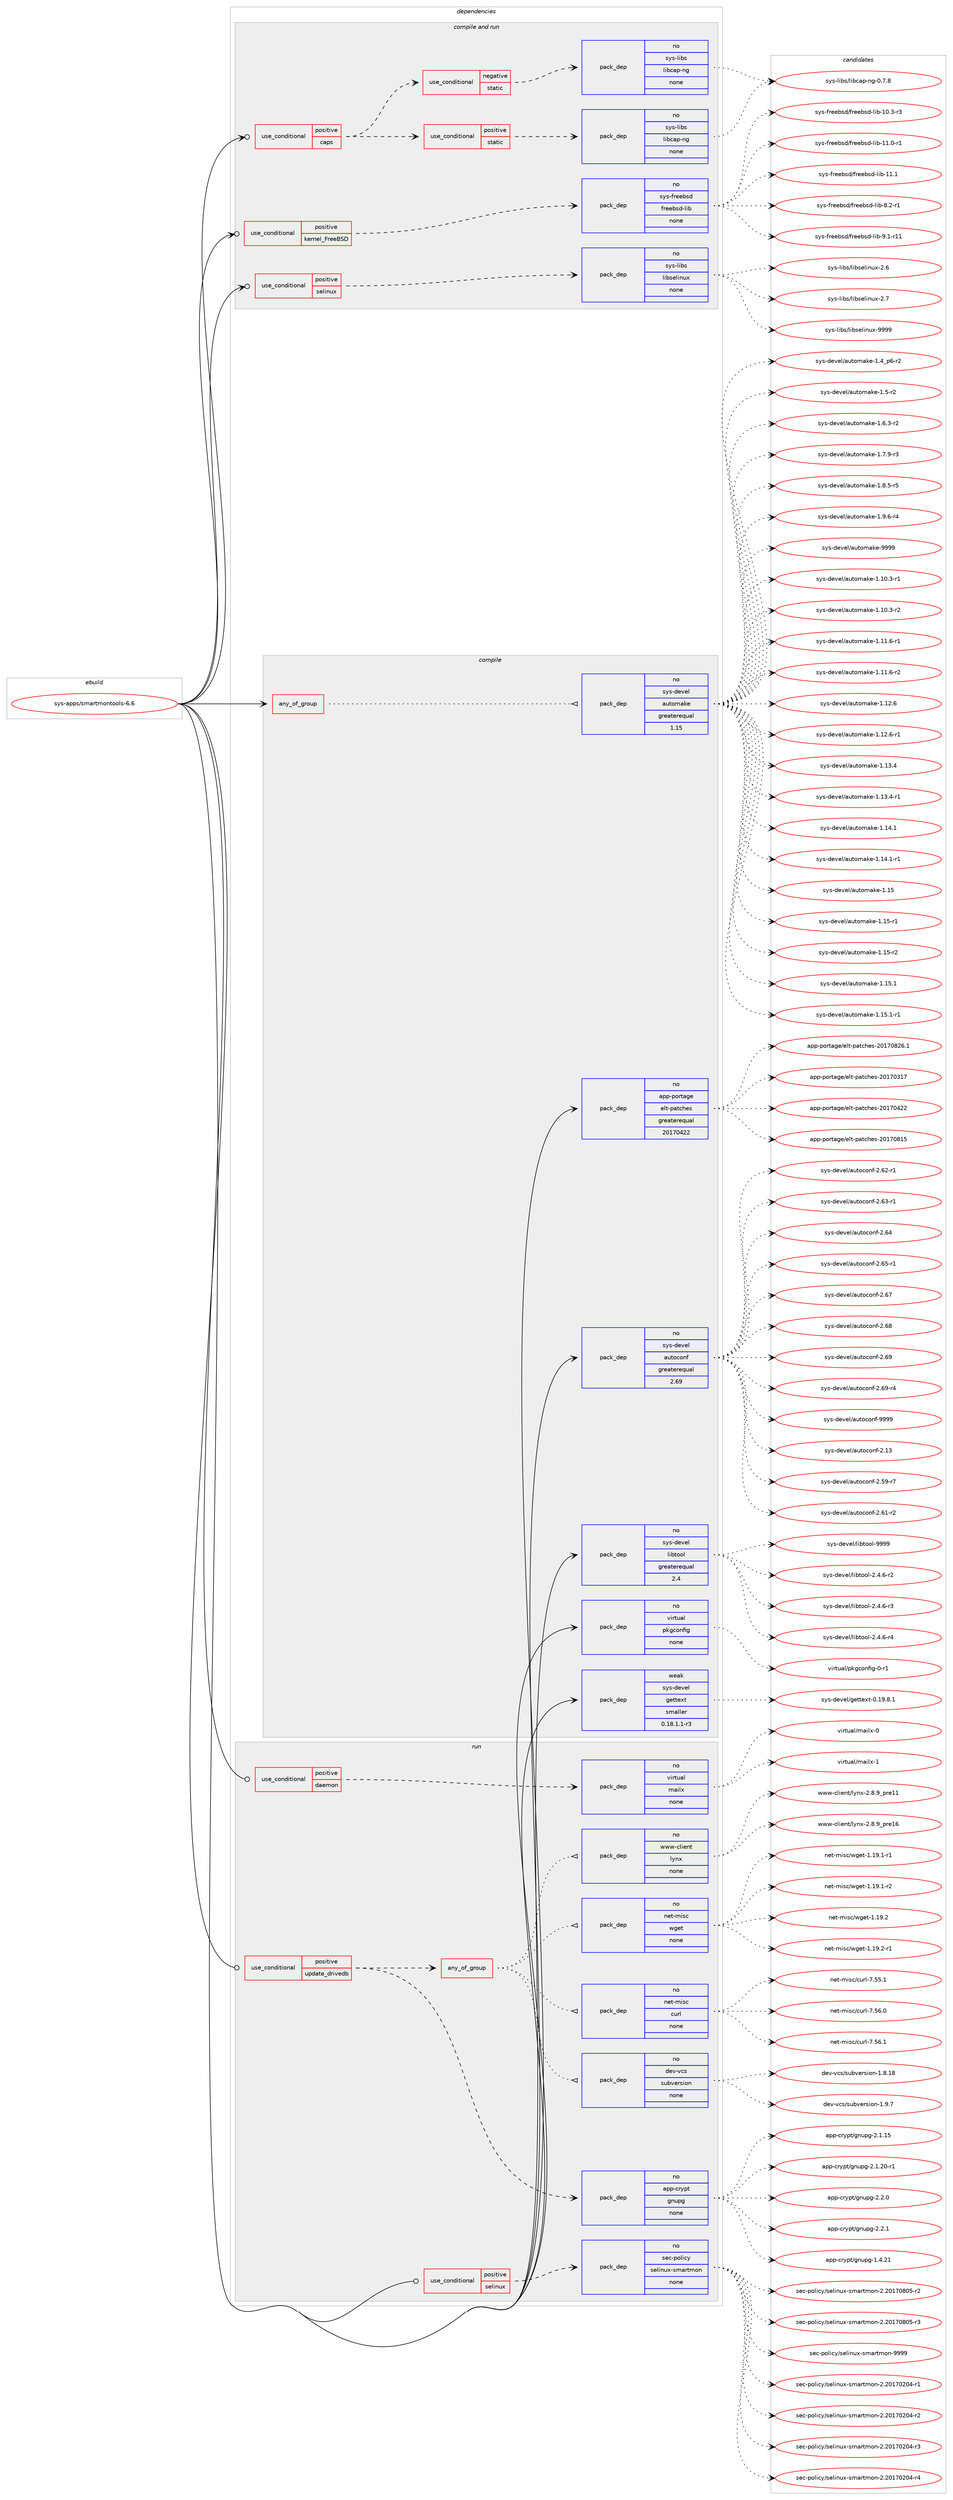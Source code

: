 digraph prolog {

# *************
# Graph options
# *************

newrank=true;
concentrate=true;
compound=true;
graph [rankdir=LR,fontname=Helvetica,fontsize=10,ranksep=1.5];#, ranksep=2.5, nodesep=0.2];
edge  [arrowhead=vee];
node  [fontname=Helvetica,fontsize=10];

# **********
# The ebuild
# **********

subgraph cluster_leftcol {
color=gray;
rank=same;
label=<<i>ebuild</i>>;
id [label="sys-apps/smartmontools-6.6", color=red, width=4, href="../sys-apps/smartmontools-6.6.svg"];
}

# ****************
# The dependencies
# ****************

subgraph cluster_midcol {
color=gray;
label=<<i>dependencies</i>>;
subgraph cluster_compile {
fillcolor="#eeeeee";
style=filled;
label=<<i>compile</i>>;
subgraph any7900 {
dependency472733 [label=<<TABLE BORDER="0" CELLBORDER="1" CELLSPACING="0" CELLPADDING="4"><TR><TD CELLPADDING="10">any_of_group</TD></TR></TABLE>>, shape=none, color=red];subgraph pack350611 {
dependency472734 [label=<<TABLE BORDER="0" CELLBORDER="1" CELLSPACING="0" CELLPADDING="4" WIDTH="220"><TR><TD ROWSPAN="6" CELLPADDING="30">pack_dep</TD></TR><TR><TD WIDTH="110">no</TD></TR><TR><TD>sys-devel</TD></TR><TR><TD>automake</TD></TR><TR><TD>greaterequal</TD></TR><TR><TD>1.15</TD></TR></TABLE>>, shape=none, color=blue];
}
dependency472733:e -> dependency472734:w [weight=20,style="dotted",arrowhead="oinv"];
}
id:e -> dependency472733:w [weight=20,style="solid",arrowhead="vee"];
subgraph pack350612 {
dependency472735 [label=<<TABLE BORDER="0" CELLBORDER="1" CELLSPACING="0" CELLPADDING="4" WIDTH="220"><TR><TD ROWSPAN="6" CELLPADDING="30">pack_dep</TD></TR><TR><TD WIDTH="110">no</TD></TR><TR><TD>app-portage</TD></TR><TR><TD>elt-patches</TD></TR><TR><TD>greaterequal</TD></TR><TR><TD>20170422</TD></TR></TABLE>>, shape=none, color=blue];
}
id:e -> dependency472735:w [weight=20,style="solid",arrowhead="vee"];
subgraph pack350613 {
dependency472736 [label=<<TABLE BORDER="0" CELLBORDER="1" CELLSPACING="0" CELLPADDING="4" WIDTH="220"><TR><TD ROWSPAN="6" CELLPADDING="30">pack_dep</TD></TR><TR><TD WIDTH="110">no</TD></TR><TR><TD>sys-devel</TD></TR><TR><TD>autoconf</TD></TR><TR><TD>greaterequal</TD></TR><TR><TD>2.69</TD></TR></TABLE>>, shape=none, color=blue];
}
id:e -> dependency472736:w [weight=20,style="solid",arrowhead="vee"];
subgraph pack350614 {
dependency472737 [label=<<TABLE BORDER="0" CELLBORDER="1" CELLSPACING="0" CELLPADDING="4" WIDTH="220"><TR><TD ROWSPAN="6" CELLPADDING="30">pack_dep</TD></TR><TR><TD WIDTH="110">no</TD></TR><TR><TD>sys-devel</TD></TR><TR><TD>libtool</TD></TR><TR><TD>greaterequal</TD></TR><TR><TD>2.4</TD></TR></TABLE>>, shape=none, color=blue];
}
id:e -> dependency472737:w [weight=20,style="solid",arrowhead="vee"];
subgraph pack350615 {
dependency472738 [label=<<TABLE BORDER="0" CELLBORDER="1" CELLSPACING="0" CELLPADDING="4" WIDTH="220"><TR><TD ROWSPAN="6" CELLPADDING="30">pack_dep</TD></TR><TR><TD WIDTH="110">no</TD></TR><TR><TD>virtual</TD></TR><TR><TD>pkgconfig</TD></TR><TR><TD>none</TD></TR><TR><TD></TD></TR></TABLE>>, shape=none, color=blue];
}
id:e -> dependency472738:w [weight=20,style="solid",arrowhead="vee"];
subgraph pack350616 {
dependency472739 [label=<<TABLE BORDER="0" CELLBORDER="1" CELLSPACING="0" CELLPADDING="4" WIDTH="220"><TR><TD ROWSPAN="6" CELLPADDING="30">pack_dep</TD></TR><TR><TD WIDTH="110">weak</TD></TR><TR><TD>sys-devel</TD></TR><TR><TD>gettext</TD></TR><TR><TD>smaller</TD></TR><TR><TD>0.18.1.1-r3</TD></TR></TABLE>>, shape=none, color=blue];
}
id:e -> dependency472739:w [weight=20,style="solid",arrowhead="vee"];
}
subgraph cluster_compileandrun {
fillcolor="#eeeeee";
style=filled;
label=<<i>compile and run</i>>;
subgraph cond113967 {
dependency472740 [label=<<TABLE BORDER="0" CELLBORDER="1" CELLSPACING="0" CELLPADDING="4"><TR><TD ROWSPAN="3" CELLPADDING="10">use_conditional</TD></TR><TR><TD>positive</TD></TR><TR><TD>caps</TD></TR></TABLE>>, shape=none, color=red];
subgraph cond113968 {
dependency472741 [label=<<TABLE BORDER="0" CELLBORDER="1" CELLSPACING="0" CELLPADDING="4"><TR><TD ROWSPAN="3" CELLPADDING="10">use_conditional</TD></TR><TR><TD>positive</TD></TR><TR><TD>static</TD></TR></TABLE>>, shape=none, color=red];
subgraph pack350617 {
dependency472742 [label=<<TABLE BORDER="0" CELLBORDER="1" CELLSPACING="0" CELLPADDING="4" WIDTH="220"><TR><TD ROWSPAN="6" CELLPADDING="30">pack_dep</TD></TR><TR><TD WIDTH="110">no</TD></TR><TR><TD>sys-libs</TD></TR><TR><TD>libcap-ng</TD></TR><TR><TD>none</TD></TR><TR><TD></TD></TR></TABLE>>, shape=none, color=blue];
}
dependency472741:e -> dependency472742:w [weight=20,style="dashed",arrowhead="vee"];
}
dependency472740:e -> dependency472741:w [weight=20,style="dashed",arrowhead="vee"];
subgraph cond113969 {
dependency472743 [label=<<TABLE BORDER="0" CELLBORDER="1" CELLSPACING="0" CELLPADDING="4"><TR><TD ROWSPAN="3" CELLPADDING="10">use_conditional</TD></TR><TR><TD>negative</TD></TR><TR><TD>static</TD></TR></TABLE>>, shape=none, color=red];
subgraph pack350618 {
dependency472744 [label=<<TABLE BORDER="0" CELLBORDER="1" CELLSPACING="0" CELLPADDING="4" WIDTH="220"><TR><TD ROWSPAN="6" CELLPADDING="30">pack_dep</TD></TR><TR><TD WIDTH="110">no</TD></TR><TR><TD>sys-libs</TD></TR><TR><TD>libcap-ng</TD></TR><TR><TD>none</TD></TR><TR><TD></TD></TR></TABLE>>, shape=none, color=blue];
}
dependency472743:e -> dependency472744:w [weight=20,style="dashed",arrowhead="vee"];
}
dependency472740:e -> dependency472743:w [weight=20,style="dashed",arrowhead="vee"];
}
id:e -> dependency472740:w [weight=20,style="solid",arrowhead="odotvee"];
subgraph cond113970 {
dependency472745 [label=<<TABLE BORDER="0" CELLBORDER="1" CELLSPACING="0" CELLPADDING="4"><TR><TD ROWSPAN="3" CELLPADDING="10">use_conditional</TD></TR><TR><TD>positive</TD></TR><TR><TD>kernel_FreeBSD</TD></TR></TABLE>>, shape=none, color=red];
subgraph pack350619 {
dependency472746 [label=<<TABLE BORDER="0" CELLBORDER="1" CELLSPACING="0" CELLPADDING="4" WIDTH="220"><TR><TD ROWSPAN="6" CELLPADDING="30">pack_dep</TD></TR><TR><TD WIDTH="110">no</TD></TR><TR><TD>sys-freebsd</TD></TR><TR><TD>freebsd-lib</TD></TR><TR><TD>none</TD></TR><TR><TD></TD></TR></TABLE>>, shape=none, color=blue];
}
dependency472745:e -> dependency472746:w [weight=20,style="dashed",arrowhead="vee"];
}
id:e -> dependency472745:w [weight=20,style="solid",arrowhead="odotvee"];
subgraph cond113971 {
dependency472747 [label=<<TABLE BORDER="0" CELLBORDER="1" CELLSPACING="0" CELLPADDING="4"><TR><TD ROWSPAN="3" CELLPADDING="10">use_conditional</TD></TR><TR><TD>positive</TD></TR><TR><TD>selinux</TD></TR></TABLE>>, shape=none, color=red];
subgraph pack350620 {
dependency472748 [label=<<TABLE BORDER="0" CELLBORDER="1" CELLSPACING="0" CELLPADDING="4" WIDTH="220"><TR><TD ROWSPAN="6" CELLPADDING="30">pack_dep</TD></TR><TR><TD WIDTH="110">no</TD></TR><TR><TD>sys-libs</TD></TR><TR><TD>libselinux</TD></TR><TR><TD>none</TD></TR><TR><TD></TD></TR></TABLE>>, shape=none, color=blue];
}
dependency472747:e -> dependency472748:w [weight=20,style="dashed",arrowhead="vee"];
}
id:e -> dependency472747:w [weight=20,style="solid",arrowhead="odotvee"];
}
subgraph cluster_run {
fillcolor="#eeeeee";
style=filled;
label=<<i>run</i>>;
subgraph cond113972 {
dependency472749 [label=<<TABLE BORDER="0" CELLBORDER="1" CELLSPACING="0" CELLPADDING="4"><TR><TD ROWSPAN="3" CELLPADDING="10">use_conditional</TD></TR><TR><TD>positive</TD></TR><TR><TD>daemon</TD></TR></TABLE>>, shape=none, color=red];
subgraph pack350621 {
dependency472750 [label=<<TABLE BORDER="0" CELLBORDER="1" CELLSPACING="0" CELLPADDING="4" WIDTH="220"><TR><TD ROWSPAN="6" CELLPADDING="30">pack_dep</TD></TR><TR><TD WIDTH="110">no</TD></TR><TR><TD>virtual</TD></TR><TR><TD>mailx</TD></TR><TR><TD>none</TD></TR><TR><TD></TD></TR></TABLE>>, shape=none, color=blue];
}
dependency472749:e -> dependency472750:w [weight=20,style="dashed",arrowhead="vee"];
}
id:e -> dependency472749:w [weight=20,style="solid",arrowhead="odot"];
subgraph cond113973 {
dependency472751 [label=<<TABLE BORDER="0" CELLBORDER="1" CELLSPACING="0" CELLPADDING="4"><TR><TD ROWSPAN="3" CELLPADDING="10">use_conditional</TD></TR><TR><TD>positive</TD></TR><TR><TD>selinux</TD></TR></TABLE>>, shape=none, color=red];
subgraph pack350622 {
dependency472752 [label=<<TABLE BORDER="0" CELLBORDER="1" CELLSPACING="0" CELLPADDING="4" WIDTH="220"><TR><TD ROWSPAN="6" CELLPADDING="30">pack_dep</TD></TR><TR><TD WIDTH="110">no</TD></TR><TR><TD>sec-policy</TD></TR><TR><TD>selinux-smartmon</TD></TR><TR><TD>none</TD></TR><TR><TD></TD></TR></TABLE>>, shape=none, color=blue];
}
dependency472751:e -> dependency472752:w [weight=20,style="dashed",arrowhead="vee"];
}
id:e -> dependency472751:w [weight=20,style="solid",arrowhead="odot"];
subgraph cond113974 {
dependency472753 [label=<<TABLE BORDER="0" CELLBORDER="1" CELLSPACING="0" CELLPADDING="4"><TR><TD ROWSPAN="3" CELLPADDING="10">use_conditional</TD></TR><TR><TD>positive</TD></TR><TR><TD>update_drivedb</TD></TR></TABLE>>, shape=none, color=red];
subgraph pack350623 {
dependency472754 [label=<<TABLE BORDER="0" CELLBORDER="1" CELLSPACING="0" CELLPADDING="4" WIDTH="220"><TR><TD ROWSPAN="6" CELLPADDING="30">pack_dep</TD></TR><TR><TD WIDTH="110">no</TD></TR><TR><TD>app-crypt</TD></TR><TR><TD>gnupg</TD></TR><TR><TD>none</TD></TR><TR><TD></TD></TR></TABLE>>, shape=none, color=blue];
}
dependency472753:e -> dependency472754:w [weight=20,style="dashed",arrowhead="vee"];
subgraph any7901 {
dependency472755 [label=<<TABLE BORDER="0" CELLBORDER="1" CELLSPACING="0" CELLPADDING="4"><TR><TD CELLPADDING="10">any_of_group</TD></TR></TABLE>>, shape=none, color=red];subgraph pack350624 {
dependency472756 [label=<<TABLE BORDER="0" CELLBORDER="1" CELLSPACING="0" CELLPADDING="4" WIDTH="220"><TR><TD ROWSPAN="6" CELLPADDING="30">pack_dep</TD></TR><TR><TD WIDTH="110">no</TD></TR><TR><TD>net-misc</TD></TR><TR><TD>curl</TD></TR><TR><TD>none</TD></TR><TR><TD></TD></TR></TABLE>>, shape=none, color=blue];
}
dependency472755:e -> dependency472756:w [weight=20,style="dotted",arrowhead="oinv"];
subgraph pack350625 {
dependency472757 [label=<<TABLE BORDER="0" CELLBORDER="1" CELLSPACING="0" CELLPADDING="4" WIDTH="220"><TR><TD ROWSPAN="6" CELLPADDING="30">pack_dep</TD></TR><TR><TD WIDTH="110">no</TD></TR><TR><TD>net-misc</TD></TR><TR><TD>wget</TD></TR><TR><TD>none</TD></TR><TR><TD></TD></TR></TABLE>>, shape=none, color=blue];
}
dependency472755:e -> dependency472757:w [weight=20,style="dotted",arrowhead="oinv"];
subgraph pack350626 {
dependency472758 [label=<<TABLE BORDER="0" CELLBORDER="1" CELLSPACING="0" CELLPADDING="4" WIDTH="220"><TR><TD ROWSPAN="6" CELLPADDING="30">pack_dep</TD></TR><TR><TD WIDTH="110">no</TD></TR><TR><TD>www-client</TD></TR><TR><TD>lynx</TD></TR><TR><TD>none</TD></TR><TR><TD></TD></TR></TABLE>>, shape=none, color=blue];
}
dependency472755:e -> dependency472758:w [weight=20,style="dotted",arrowhead="oinv"];
subgraph pack350627 {
dependency472759 [label=<<TABLE BORDER="0" CELLBORDER="1" CELLSPACING="0" CELLPADDING="4" WIDTH="220"><TR><TD ROWSPAN="6" CELLPADDING="30">pack_dep</TD></TR><TR><TD WIDTH="110">no</TD></TR><TR><TD>dev-vcs</TD></TR><TR><TD>subversion</TD></TR><TR><TD>none</TD></TR><TR><TD></TD></TR></TABLE>>, shape=none, color=blue];
}
dependency472755:e -> dependency472759:w [weight=20,style="dotted",arrowhead="oinv"];
}
dependency472753:e -> dependency472755:w [weight=20,style="dashed",arrowhead="vee"];
}
id:e -> dependency472753:w [weight=20,style="solid",arrowhead="odot"];
}
}

# **************
# The candidates
# **************

subgraph cluster_choices {
rank=same;
color=gray;
label=<<i>candidates</i>>;

subgraph choice350611 {
color=black;
nodesep=1;
choice11512111545100101118101108479711711611110997107101454946494846514511449 [label="sys-devel/automake-1.10.3-r1", color=red, width=4,href="../sys-devel/automake-1.10.3-r1.svg"];
choice11512111545100101118101108479711711611110997107101454946494846514511450 [label="sys-devel/automake-1.10.3-r2", color=red, width=4,href="../sys-devel/automake-1.10.3-r2.svg"];
choice11512111545100101118101108479711711611110997107101454946494946544511449 [label="sys-devel/automake-1.11.6-r1", color=red, width=4,href="../sys-devel/automake-1.11.6-r1.svg"];
choice11512111545100101118101108479711711611110997107101454946494946544511450 [label="sys-devel/automake-1.11.6-r2", color=red, width=4,href="../sys-devel/automake-1.11.6-r2.svg"];
choice1151211154510010111810110847971171161111099710710145494649504654 [label="sys-devel/automake-1.12.6", color=red, width=4,href="../sys-devel/automake-1.12.6.svg"];
choice11512111545100101118101108479711711611110997107101454946495046544511449 [label="sys-devel/automake-1.12.6-r1", color=red, width=4,href="../sys-devel/automake-1.12.6-r1.svg"];
choice1151211154510010111810110847971171161111099710710145494649514652 [label="sys-devel/automake-1.13.4", color=red, width=4,href="../sys-devel/automake-1.13.4.svg"];
choice11512111545100101118101108479711711611110997107101454946495146524511449 [label="sys-devel/automake-1.13.4-r1", color=red, width=4,href="../sys-devel/automake-1.13.4-r1.svg"];
choice1151211154510010111810110847971171161111099710710145494649524649 [label="sys-devel/automake-1.14.1", color=red, width=4,href="../sys-devel/automake-1.14.1.svg"];
choice11512111545100101118101108479711711611110997107101454946495246494511449 [label="sys-devel/automake-1.14.1-r1", color=red, width=4,href="../sys-devel/automake-1.14.1-r1.svg"];
choice115121115451001011181011084797117116111109971071014549464953 [label="sys-devel/automake-1.15", color=red, width=4,href="../sys-devel/automake-1.15.svg"];
choice1151211154510010111810110847971171161111099710710145494649534511449 [label="sys-devel/automake-1.15-r1", color=red, width=4,href="../sys-devel/automake-1.15-r1.svg"];
choice1151211154510010111810110847971171161111099710710145494649534511450 [label="sys-devel/automake-1.15-r2", color=red, width=4,href="../sys-devel/automake-1.15-r2.svg"];
choice1151211154510010111810110847971171161111099710710145494649534649 [label="sys-devel/automake-1.15.1", color=red, width=4,href="../sys-devel/automake-1.15.1.svg"];
choice11512111545100101118101108479711711611110997107101454946495346494511449 [label="sys-devel/automake-1.15.1-r1", color=red, width=4,href="../sys-devel/automake-1.15.1-r1.svg"];
choice115121115451001011181011084797117116111109971071014549465295112544511450 [label="sys-devel/automake-1.4_p6-r2", color=red, width=4,href="../sys-devel/automake-1.4_p6-r2.svg"];
choice11512111545100101118101108479711711611110997107101454946534511450 [label="sys-devel/automake-1.5-r2", color=red, width=4,href="../sys-devel/automake-1.5-r2.svg"];
choice115121115451001011181011084797117116111109971071014549465446514511450 [label="sys-devel/automake-1.6.3-r2", color=red, width=4,href="../sys-devel/automake-1.6.3-r2.svg"];
choice115121115451001011181011084797117116111109971071014549465546574511451 [label="sys-devel/automake-1.7.9-r3", color=red, width=4,href="../sys-devel/automake-1.7.9-r3.svg"];
choice115121115451001011181011084797117116111109971071014549465646534511453 [label="sys-devel/automake-1.8.5-r5", color=red, width=4,href="../sys-devel/automake-1.8.5-r5.svg"];
choice115121115451001011181011084797117116111109971071014549465746544511452 [label="sys-devel/automake-1.9.6-r4", color=red, width=4,href="../sys-devel/automake-1.9.6-r4.svg"];
choice115121115451001011181011084797117116111109971071014557575757 [label="sys-devel/automake-9999", color=red, width=4,href="../sys-devel/automake-9999.svg"];
dependency472734:e -> choice11512111545100101118101108479711711611110997107101454946494846514511449:w [style=dotted,weight="100"];
dependency472734:e -> choice11512111545100101118101108479711711611110997107101454946494846514511450:w [style=dotted,weight="100"];
dependency472734:e -> choice11512111545100101118101108479711711611110997107101454946494946544511449:w [style=dotted,weight="100"];
dependency472734:e -> choice11512111545100101118101108479711711611110997107101454946494946544511450:w [style=dotted,weight="100"];
dependency472734:e -> choice1151211154510010111810110847971171161111099710710145494649504654:w [style=dotted,weight="100"];
dependency472734:e -> choice11512111545100101118101108479711711611110997107101454946495046544511449:w [style=dotted,weight="100"];
dependency472734:e -> choice1151211154510010111810110847971171161111099710710145494649514652:w [style=dotted,weight="100"];
dependency472734:e -> choice11512111545100101118101108479711711611110997107101454946495146524511449:w [style=dotted,weight="100"];
dependency472734:e -> choice1151211154510010111810110847971171161111099710710145494649524649:w [style=dotted,weight="100"];
dependency472734:e -> choice11512111545100101118101108479711711611110997107101454946495246494511449:w [style=dotted,weight="100"];
dependency472734:e -> choice115121115451001011181011084797117116111109971071014549464953:w [style=dotted,weight="100"];
dependency472734:e -> choice1151211154510010111810110847971171161111099710710145494649534511449:w [style=dotted,weight="100"];
dependency472734:e -> choice1151211154510010111810110847971171161111099710710145494649534511450:w [style=dotted,weight="100"];
dependency472734:e -> choice1151211154510010111810110847971171161111099710710145494649534649:w [style=dotted,weight="100"];
dependency472734:e -> choice11512111545100101118101108479711711611110997107101454946495346494511449:w [style=dotted,weight="100"];
dependency472734:e -> choice115121115451001011181011084797117116111109971071014549465295112544511450:w [style=dotted,weight="100"];
dependency472734:e -> choice11512111545100101118101108479711711611110997107101454946534511450:w [style=dotted,weight="100"];
dependency472734:e -> choice115121115451001011181011084797117116111109971071014549465446514511450:w [style=dotted,weight="100"];
dependency472734:e -> choice115121115451001011181011084797117116111109971071014549465546574511451:w [style=dotted,weight="100"];
dependency472734:e -> choice115121115451001011181011084797117116111109971071014549465646534511453:w [style=dotted,weight="100"];
dependency472734:e -> choice115121115451001011181011084797117116111109971071014549465746544511452:w [style=dotted,weight="100"];
dependency472734:e -> choice115121115451001011181011084797117116111109971071014557575757:w [style=dotted,weight="100"];
}
subgraph choice350612 {
color=black;
nodesep=1;
choice97112112451121111141169710310147101108116451129711699104101115455048495548514955 [label="app-portage/elt-patches-20170317", color=red, width=4,href="../app-portage/elt-patches-20170317.svg"];
choice97112112451121111141169710310147101108116451129711699104101115455048495548525050 [label="app-portage/elt-patches-20170422", color=red, width=4,href="../app-portage/elt-patches-20170422.svg"];
choice97112112451121111141169710310147101108116451129711699104101115455048495548564953 [label="app-portage/elt-patches-20170815", color=red, width=4,href="../app-portage/elt-patches-20170815.svg"];
choice971121124511211111411697103101471011081164511297116991041011154550484955485650544649 [label="app-portage/elt-patches-20170826.1", color=red, width=4,href="../app-portage/elt-patches-20170826.1.svg"];
dependency472735:e -> choice97112112451121111141169710310147101108116451129711699104101115455048495548514955:w [style=dotted,weight="100"];
dependency472735:e -> choice97112112451121111141169710310147101108116451129711699104101115455048495548525050:w [style=dotted,weight="100"];
dependency472735:e -> choice97112112451121111141169710310147101108116451129711699104101115455048495548564953:w [style=dotted,weight="100"];
dependency472735:e -> choice971121124511211111411697103101471011081164511297116991041011154550484955485650544649:w [style=dotted,weight="100"];
}
subgraph choice350613 {
color=black;
nodesep=1;
choice115121115451001011181011084797117116111991111101024550464951 [label="sys-devel/autoconf-2.13", color=red, width=4,href="../sys-devel/autoconf-2.13.svg"];
choice1151211154510010111810110847971171161119911111010245504653574511455 [label="sys-devel/autoconf-2.59-r7", color=red, width=4,href="../sys-devel/autoconf-2.59-r7.svg"];
choice1151211154510010111810110847971171161119911111010245504654494511450 [label="sys-devel/autoconf-2.61-r2", color=red, width=4,href="../sys-devel/autoconf-2.61-r2.svg"];
choice1151211154510010111810110847971171161119911111010245504654504511449 [label="sys-devel/autoconf-2.62-r1", color=red, width=4,href="../sys-devel/autoconf-2.62-r1.svg"];
choice1151211154510010111810110847971171161119911111010245504654514511449 [label="sys-devel/autoconf-2.63-r1", color=red, width=4,href="../sys-devel/autoconf-2.63-r1.svg"];
choice115121115451001011181011084797117116111991111101024550465452 [label="sys-devel/autoconf-2.64", color=red, width=4,href="../sys-devel/autoconf-2.64.svg"];
choice1151211154510010111810110847971171161119911111010245504654534511449 [label="sys-devel/autoconf-2.65-r1", color=red, width=4,href="../sys-devel/autoconf-2.65-r1.svg"];
choice115121115451001011181011084797117116111991111101024550465455 [label="sys-devel/autoconf-2.67", color=red, width=4,href="../sys-devel/autoconf-2.67.svg"];
choice115121115451001011181011084797117116111991111101024550465456 [label="sys-devel/autoconf-2.68", color=red, width=4,href="../sys-devel/autoconf-2.68.svg"];
choice115121115451001011181011084797117116111991111101024550465457 [label="sys-devel/autoconf-2.69", color=red, width=4,href="../sys-devel/autoconf-2.69.svg"];
choice1151211154510010111810110847971171161119911111010245504654574511452 [label="sys-devel/autoconf-2.69-r4", color=red, width=4,href="../sys-devel/autoconf-2.69-r4.svg"];
choice115121115451001011181011084797117116111991111101024557575757 [label="sys-devel/autoconf-9999", color=red, width=4,href="../sys-devel/autoconf-9999.svg"];
dependency472736:e -> choice115121115451001011181011084797117116111991111101024550464951:w [style=dotted,weight="100"];
dependency472736:e -> choice1151211154510010111810110847971171161119911111010245504653574511455:w [style=dotted,weight="100"];
dependency472736:e -> choice1151211154510010111810110847971171161119911111010245504654494511450:w [style=dotted,weight="100"];
dependency472736:e -> choice1151211154510010111810110847971171161119911111010245504654504511449:w [style=dotted,weight="100"];
dependency472736:e -> choice1151211154510010111810110847971171161119911111010245504654514511449:w [style=dotted,weight="100"];
dependency472736:e -> choice115121115451001011181011084797117116111991111101024550465452:w [style=dotted,weight="100"];
dependency472736:e -> choice1151211154510010111810110847971171161119911111010245504654534511449:w [style=dotted,weight="100"];
dependency472736:e -> choice115121115451001011181011084797117116111991111101024550465455:w [style=dotted,weight="100"];
dependency472736:e -> choice115121115451001011181011084797117116111991111101024550465456:w [style=dotted,weight="100"];
dependency472736:e -> choice115121115451001011181011084797117116111991111101024550465457:w [style=dotted,weight="100"];
dependency472736:e -> choice1151211154510010111810110847971171161119911111010245504654574511452:w [style=dotted,weight="100"];
dependency472736:e -> choice115121115451001011181011084797117116111991111101024557575757:w [style=dotted,weight="100"];
}
subgraph choice350614 {
color=black;
nodesep=1;
choice1151211154510010111810110847108105981161111111084550465246544511450 [label="sys-devel/libtool-2.4.6-r2", color=red, width=4,href="../sys-devel/libtool-2.4.6-r2.svg"];
choice1151211154510010111810110847108105981161111111084550465246544511451 [label="sys-devel/libtool-2.4.6-r3", color=red, width=4,href="../sys-devel/libtool-2.4.6-r3.svg"];
choice1151211154510010111810110847108105981161111111084550465246544511452 [label="sys-devel/libtool-2.4.6-r4", color=red, width=4,href="../sys-devel/libtool-2.4.6-r4.svg"];
choice1151211154510010111810110847108105981161111111084557575757 [label="sys-devel/libtool-9999", color=red, width=4,href="../sys-devel/libtool-9999.svg"];
dependency472737:e -> choice1151211154510010111810110847108105981161111111084550465246544511450:w [style=dotted,weight="100"];
dependency472737:e -> choice1151211154510010111810110847108105981161111111084550465246544511451:w [style=dotted,weight="100"];
dependency472737:e -> choice1151211154510010111810110847108105981161111111084550465246544511452:w [style=dotted,weight="100"];
dependency472737:e -> choice1151211154510010111810110847108105981161111111084557575757:w [style=dotted,weight="100"];
}
subgraph choice350615 {
color=black;
nodesep=1;
choice11810511411611797108471121071039911111010210510345484511449 [label="virtual/pkgconfig-0-r1", color=red, width=4,href="../virtual/pkgconfig-0-r1.svg"];
dependency472738:e -> choice11810511411611797108471121071039911111010210510345484511449:w [style=dotted,weight="100"];
}
subgraph choice350616 {
color=black;
nodesep=1;
choice1151211154510010111810110847103101116116101120116454846495746564649 [label="sys-devel/gettext-0.19.8.1", color=red, width=4,href="../sys-devel/gettext-0.19.8.1.svg"];
dependency472739:e -> choice1151211154510010111810110847103101116116101120116454846495746564649:w [style=dotted,weight="100"];
}
subgraph choice350617 {
color=black;
nodesep=1;
choice11512111545108105981154710810598999711245110103454846554656 [label="sys-libs/libcap-ng-0.7.8", color=red, width=4,href="../sys-libs/libcap-ng-0.7.8.svg"];
dependency472742:e -> choice11512111545108105981154710810598999711245110103454846554656:w [style=dotted,weight="100"];
}
subgraph choice350618 {
color=black;
nodesep=1;
choice11512111545108105981154710810598999711245110103454846554656 [label="sys-libs/libcap-ng-0.7.8", color=red, width=4,href="../sys-libs/libcap-ng-0.7.8.svg"];
dependency472744:e -> choice11512111545108105981154710810598999711245110103454846554656:w [style=dotted,weight="100"];
}
subgraph choice350619 {
color=black;
nodesep=1;
choice11512111545102114101101981151004710211410110198115100451081059845494846514511451 [label="sys-freebsd/freebsd-lib-10.3-r3", color=red, width=4,href="../sys-freebsd/freebsd-lib-10.3-r3.svg"];
choice11512111545102114101101981151004710211410110198115100451081059845494946484511449 [label="sys-freebsd/freebsd-lib-11.0-r1", color=red, width=4,href="../sys-freebsd/freebsd-lib-11.0-r1.svg"];
choice1151211154510211410110198115100471021141011019811510045108105984549494649 [label="sys-freebsd/freebsd-lib-11.1", color=red, width=4,href="../sys-freebsd/freebsd-lib-11.1.svg"];
choice115121115451021141011019811510047102114101101981151004510810598455646504511449 [label="sys-freebsd/freebsd-lib-8.2-r1", color=red, width=4,href="../sys-freebsd/freebsd-lib-8.2-r1.svg"];
choice11512111545102114101101981151004710211410110198115100451081059845574649451144949 [label="sys-freebsd/freebsd-lib-9.1-r11", color=red, width=4,href="../sys-freebsd/freebsd-lib-9.1-r11.svg"];
dependency472746:e -> choice11512111545102114101101981151004710211410110198115100451081059845494846514511451:w [style=dotted,weight="100"];
dependency472746:e -> choice11512111545102114101101981151004710211410110198115100451081059845494946484511449:w [style=dotted,weight="100"];
dependency472746:e -> choice1151211154510211410110198115100471021141011019811510045108105984549494649:w [style=dotted,weight="100"];
dependency472746:e -> choice115121115451021141011019811510047102114101101981151004510810598455646504511449:w [style=dotted,weight="100"];
dependency472746:e -> choice11512111545102114101101981151004710211410110198115100451081059845574649451144949:w [style=dotted,weight="100"];
}
subgraph choice350620 {
color=black;
nodesep=1;
choice1151211154510810598115471081059811510110810511011712045504654 [label="sys-libs/libselinux-2.6", color=red, width=4,href="../sys-libs/libselinux-2.6.svg"];
choice1151211154510810598115471081059811510110810511011712045504655 [label="sys-libs/libselinux-2.7", color=red, width=4,href="../sys-libs/libselinux-2.7.svg"];
choice115121115451081059811547108105981151011081051101171204557575757 [label="sys-libs/libselinux-9999", color=red, width=4,href="../sys-libs/libselinux-9999.svg"];
dependency472748:e -> choice1151211154510810598115471081059811510110810511011712045504654:w [style=dotted,weight="100"];
dependency472748:e -> choice1151211154510810598115471081059811510110810511011712045504655:w [style=dotted,weight="100"];
dependency472748:e -> choice115121115451081059811547108105981151011081051101171204557575757:w [style=dotted,weight="100"];
}
subgraph choice350621 {
color=black;
nodesep=1;
choice1181051141161179710847109971051081204548 [label="virtual/mailx-0", color=red, width=4,href="../virtual/mailx-0.svg"];
choice1181051141161179710847109971051081204549 [label="virtual/mailx-1", color=red, width=4,href="../virtual/mailx-1.svg"];
dependency472750:e -> choice1181051141161179710847109971051081204548:w [style=dotted,weight="100"];
dependency472750:e -> choice1181051141161179710847109971051081204549:w [style=dotted,weight="100"];
}
subgraph choice350622 {
color=black;
nodesep=1;
choice11510199451121111081059912147115101108105110117120451151099711411610911111045504650484955485048524511449 [label="sec-policy/selinux-smartmon-2.20170204-r1", color=red, width=4,href="../sec-policy/selinux-smartmon-2.20170204-r1.svg"];
choice11510199451121111081059912147115101108105110117120451151099711411610911111045504650484955485048524511450 [label="sec-policy/selinux-smartmon-2.20170204-r2", color=red, width=4,href="../sec-policy/selinux-smartmon-2.20170204-r2.svg"];
choice11510199451121111081059912147115101108105110117120451151099711411610911111045504650484955485048524511451 [label="sec-policy/selinux-smartmon-2.20170204-r3", color=red, width=4,href="../sec-policy/selinux-smartmon-2.20170204-r3.svg"];
choice11510199451121111081059912147115101108105110117120451151099711411610911111045504650484955485048524511452 [label="sec-policy/selinux-smartmon-2.20170204-r4", color=red, width=4,href="../sec-policy/selinux-smartmon-2.20170204-r4.svg"];
choice11510199451121111081059912147115101108105110117120451151099711411610911111045504650484955485648534511450 [label="sec-policy/selinux-smartmon-2.20170805-r2", color=red, width=4,href="../sec-policy/selinux-smartmon-2.20170805-r2.svg"];
choice11510199451121111081059912147115101108105110117120451151099711411610911111045504650484955485648534511451 [label="sec-policy/selinux-smartmon-2.20170805-r3", color=red, width=4,href="../sec-policy/selinux-smartmon-2.20170805-r3.svg"];
choice1151019945112111108105991214711510110810511011712045115109971141161091111104557575757 [label="sec-policy/selinux-smartmon-9999", color=red, width=4,href="../sec-policy/selinux-smartmon-9999.svg"];
dependency472752:e -> choice11510199451121111081059912147115101108105110117120451151099711411610911111045504650484955485048524511449:w [style=dotted,weight="100"];
dependency472752:e -> choice11510199451121111081059912147115101108105110117120451151099711411610911111045504650484955485048524511450:w [style=dotted,weight="100"];
dependency472752:e -> choice11510199451121111081059912147115101108105110117120451151099711411610911111045504650484955485048524511451:w [style=dotted,weight="100"];
dependency472752:e -> choice11510199451121111081059912147115101108105110117120451151099711411610911111045504650484955485048524511452:w [style=dotted,weight="100"];
dependency472752:e -> choice11510199451121111081059912147115101108105110117120451151099711411610911111045504650484955485648534511450:w [style=dotted,weight="100"];
dependency472752:e -> choice11510199451121111081059912147115101108105110117120451151099711411610911111045504650484955485648534511451:w [style=dotted,weight="100"];
dependency472752:e -> choice1151019945112111108105991214711510110810511011712045115109971141161091111104557575757:w [style=dotted,weight="100"];
}
subgraph choice350623 {
color=black;
nodesep=1;
choice9711211245991141211121164710311011711210345494652465049 [label="app-crypt/gnupg-1.4.21", color=red, width=4,href="../app-crypt/gnupg-1.4.21.svg"];
choice9711211245991141211121164710311011711210345504649464953 [label="app-crypt/gnupg-2.1.15", color=red, width=4,href="../app-crypt/gnupg-2.1.15.svg"];
choice97112112459911412111211647103110117112103455046494650484511449 [label="app-crypt/gnupg-2.1.20-r1", color=red, width=4,href="../app-crypt/gnupg-2.1.20-r1.svg"];
choice97112112459911412111211647103110117112103455046504648 [label="app-crypt/gnupg-2.2.0", color=red, width=4,href="../app-crypt/gnupg-2.2.0.svg"];
choice97112112459911412111211647103110117112103455046504649 [label="app-crypt/gnupg-2.2.1", color=red, width=4,href="../app-crypt/gnupg-2.2.1.svg"];
dependency472754:e -> choice9711211245991141211121164710311011711210345494652465049:w [style=dotted,weight="100"];
dependency472754:e -> choice9711211245991141211121164710311011711210345504649464953:w [style=dotted,weight="100"];
dependency472754:e -> choice97112112459911412111211647103110117112103455046494650484511449:w [style=dotted,weight="100"];
dependency472754:e -> choice97112112459911412111211647103110117112103455046504648:w [style=dotted,weight="100"];
dependency472754:e -> choice97112112459911412111211647103110117112103455046504649:w [style=dotted,weight="100"];
}
subgraph choice350624 {
color=black;
nodesep=1;
choice1101011164510910511599479911711410845554653534649 [label="net-misc/curl-7.55.1", color=red, width=4,href="../net-misc/curl-7.55.1.svg"];
choice1101011164510910511599479911711410845554653544648 [label="net-misc/curl-7.56.0", color=red, width=4,href="../net-misc/curl-7.56.0.svg"];
choice1101011164510910511599479911711410845554653544649 [label="net-misc/curl-7.56.1", color=red, width=4,href="../net-misc/curl-7.56.1.svg"];
dependency472756:e -> choice1101011164510910511599479911711410845554653534649:w [style=dotted,weight="100"];
dependency472756:e -> choice1101011164510910511599479911711410845554653544648:w [style=dotted,weight="100"];
dependency472756:e -> choice1101011164510910511599479911711410845554653544649:w [style=dotted,weight="100"];
}
subgraph choice350625 {
color=black;
nodesep=1;
choice110101116451091051159947119103101116454946495746494511449 [label="net-misc/wget-1.19.1-r1", color=red, width=4,href="../net-misc/wget-1.19.1-r1.svg"];
choice110101116451091051159947119103101116454946495746494511450 [label="net-misc/wget-1.19.1-r2", color=red, width=4,href="../net-misc/wget-1.19.1-r2.svg"];
choice11010111645109105115994711910310111645494649574650 [label="net-misc/wget-1.19.2", color=red, width=4,href="../net-misc/wget-1.19.2.svg"];
choice110101116451091051159947119103101116454946495746504511449 [label="net-misc/wget-1.19.2-r1", color=red, width=4,href="../net-misc/wget-1.19.2-r1.svg"];
dependency472757:e -> choice110101116451091051159947119103101116454946495746494511449:w [style=dotted,weight="100"];
dependency472757:e -> choice110101116451091051159947119103101116454946495746494511450:w [style=dotted,weight="100"];
dependency472757:e -> choice11010111645109105115994711910310111645494649574650:w [style=dotted,weight="100"];
dependency472757:e -> choice110101116451091051159947119103101116454946495746504511449:w [style=dotted,weight="100"];
}
subgraph choice350626 {
color=black;
nodesep=1;
choice119119119459910810510111011647108121110120455046564657951121141014949 [label="www-client/lynx-2.8.9_pre11", color=red, width=4,href="../www-client/lynx-2.8.9_pre11.svg"];
choice119119119459910810510111011647108121110120455046564657951121141014954 [label="www-client/lynx-2.8.9_pre16", color=red, width=4,href="../www-client/lynx-2.8.9_pre16.svg"];
dependency472758:e -> choice119119119459910810510111011647108121110120455046564657951121141014949:w [style=dotted,weight="100"];
dependency472758:e -> choice119119119459910810510111011647108121110120455046564657951121141014954:w [style=dotted,weight="100"];
}
subgraph choice350627 {
color=black;
nodesep=1;
choice1001011184511899115471151179811810111411510511111045494656464956 [label="dev-vcs/subversion-1.8.18", color=red, width=4,href="../dev-vcs/subversion-1.8.18.svg"];
choice10010111845118991154711511798118101114115105111110454946574655 [label="dev-vcs/subversion-1.9.7", color=red, width=4,href="../dev-vcs/subversion-1.9.7.svg"];
dependency472759:e -> choice1001011184511899115471151179811810111411510511111045494656464956:w [style=dotted,weight="100"];
dependency472759:e -> choice10010111845118991154711511798118101114115105111110454946574655:w [style=dotted,weight="100"];
}
}

}

